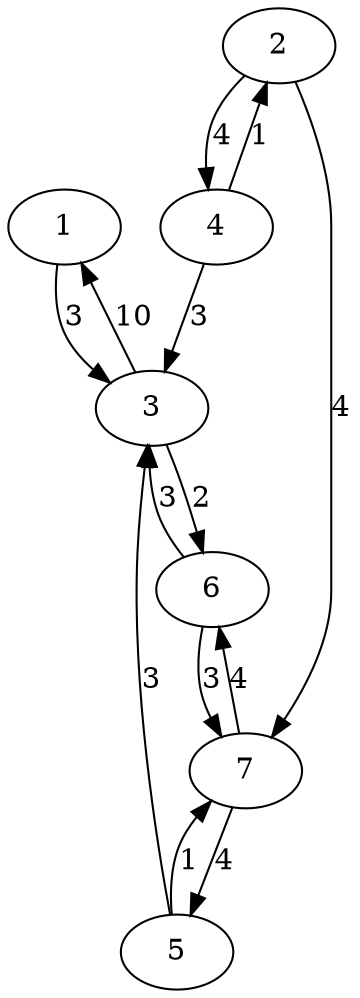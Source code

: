 digraph my_graph {
  1->3 [label="3"];
  2->4 [label="4"];
  2->7 [label="4"];
  3->1 [label="10"];
  3->6 [label="2"];
  4->2 [label="1"];
  4->3 [label="3"];
  5->3 [label="3"];
  5->7 [label="1"];
  6->3 [label="3"];
  6->7 [label="3"];
  7->5 [label="4"];
  7->6 [label="4"];
}
